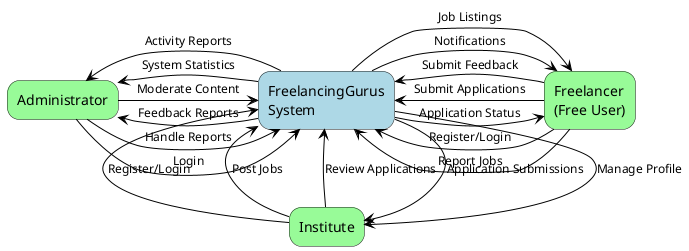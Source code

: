 @startuml FreelancingGurus Context DFD

!define PROCESS rectangle
!define EXTERNAL_ENTITY rectangle
!define DATA_STORE database

' Custom styling
skinparam rectangle {
  roundCorner 25
  BackgroundColor #EEEEEE
  FontColor black
  FontSize 14
}

skinparam database {
  BackgroundColor #F0F0F0
}

skinparam arrow {
  Color black
  FontColor black
  FontSize 12
}

' Central process (the system)
rectangle "FreelancingGurus\nSystem" as system #LightBlue

' External entities
EXTERNAL_ENTITY "Freelancer\n(Free User)" as freelancer #PaleGreen
EXTERNAL_ENTITY "Institute" as institute #PaleGreen
EXTERNAL_ENTITY "Administrator" as admin #PaleGreen

' Data flows
freelancer -right-> system : "Register/Login"
freelancer -right-> system : "Submit Applications"
freelancer -right-> system : "Report Jobs"
freelancer -right-> system : "Submit Feedback"
system -right-> freelancer : "Application Status"
system -right-> freelancer : "Job Listings"
system -right-> freelancer : "Notifications"

institute -up-> system : "Register/Login"
institute -up-> system : "Post Jobs"
institute -up-> system : "Review Applications"
system -up-> institute : "Application Submissions"
system -up-> institute : "Manage Profile"

admin -left-> system : "Login"
admin -left-> system : "Moderate Content"
admin -left-> system : "Handle Reports"
system -left-> admin : "System Statistics"
system -left-> admin : "Activity Reports"
system -left-> admin : "Feedback Reports"

@enduml 